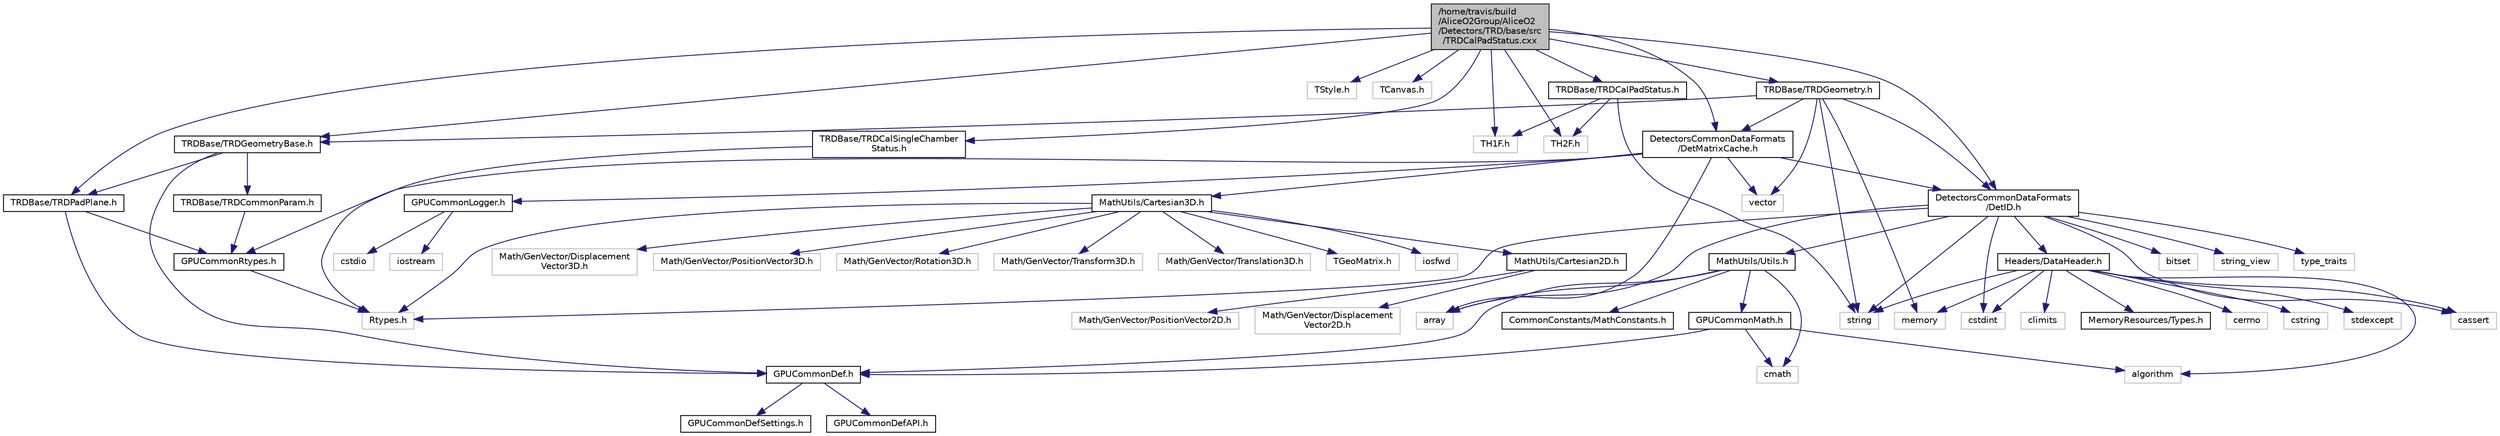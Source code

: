digraph "/home/travis/build/AliceO2Group/AliceO2/Detectors/TRD/base/src/TRDCalPadStatus.cxx"
{
 // INTERACTIVE_SVG=YES
  bgcolor="transparent";
  edge [fontname="Helvetica",fontsize="10",labelfontname="Helvetica",labelfontsize="10"];
  node [fontname="Helvetica",fontsize="10",shape=record];
  Node0 [label="/home/travis/build\l/AliceO2Group/AliceO2\l/Detectors/TRD/base/src\l/TRDCalPadStatus.cxx",height=0.2,width=0.4,color="black", fillcolor="grey75", style="filled", fontcolor="black"];
  Node0 -> Node1 [color="midnightblue",fontsize="10",style="solid",fontname="Helvetica"];
  Node1 [label="TH1F.h",height=0.2,width=0.4,color="grey75"];
  Node0 -> Node2 [color="midnightblue",fontsize="10",style="solid",fontname="Helvetica"];
  Node2 [label="TH2F.h",height=0.2,width=0.4,color="grey75"];
  Node0 -> Node3 [color="midnightblue",fontsize="10",style="solid",fontname="Helvetica"];
  Node3 [label="TStyle.h",height=0.2,width=0.4,color="grey75"];
  Node0 -> Node4 [color="midnightblue",fontsize="10",style="solid",fontname="Helvetica"];
  Node4 [label="TCanvas.h",height=0.2,width=0.4,color="grey75"];
  Node0 -> Node5 [color="midnightblue",fontsize="10",style="solid",fontname="Helvetica"];
  Node5 [label="TRDBase/TRDGeometryBase.h",height=0.2,width=0.4,color="black",URL="$d8/dad/TRDGeometryBase_8h.html"];
  Node5 -> Node6 [color="midnightblue",fontsize="10",style="solid",fontname="Helvetica"];
  Node6 [label="GPUCommonDef.h",height=0.2,width=0.4,color="black",URL="$df/d21/GPUCommonDef_8h.html"];
  Node6 -> Node7 [color="midnightblue",fontsize="10",style="solid",fontname="Helvetica"];
  Node7 [label="GPUCommonDefSettings.h",height=0.2,width=0.4,color="black",URL="$d5/d93/GPUCommonDefSettings_8h.html"];
  Node6 -> Node8 [color="midnightblue",fontsize="10",style="solid",fontname="Helvetica"];
  Node8 [label="GPUCommonDefAPI.h",height=0.2,width=0.4,color="black",URL="$da/d5a/GPUCommonDefAPI_8h.html"];
  Node5 -> Node9 [color="midnightblue",fontsize="10",style="solid",fontname="Helvetica"];
  Node9 [label="TRDBase/TRDCommonParam.h",height=0.2,width=0.4,color="black",URL="$da/d32/TRDCommonParam_8h.html"];
  Node9 -> Node10 [color="midnightblue",fontsize="10",style="solid",fontname="Helvetica"];
  Node10 [label="GPUCommonRtypes.h",height=0.2,width=0.4,color="black",URL="$d2/d45/GPUCommonRtypes_8h.html"];
  Node10 -> Node11 [color="midnightblue",fontsize="10",style="solid",fontname="Helvetica"];
  Node11 [label="Rtypes.h",height=0.2,width=0.4,color="grey75"];
  Node5 -> Node12 [color="midnightblue",fontsize="10",style="solid",fontname="Helvetica"];
  Node12 [label="TRDBase/TRDPadPlane.h",height=0.2,width=0.4,color="black",URL="$de/df3/TRDPadPlane_8h.html"];
  Node12 -> Node10 [color="midnightblue",fontsize="10",style="solid",fontname="Helvetica"];
  Node12 -> Node6 [color="midnightblue",fontsize="10",style="solid",fontname="Helvetica"];
  Node0 -> Node13 [color="midnightblue",fontsize="10",style="solid",fontname="Helvetica"];
  Node13 [label="DetectorsCommonDataFormats\l/DetMatrixCache.h",height=0.2,width=0.4,color="black",URL="$d4/d20/DetMatrixCache_8h.html"];
  Node13 -> Node14 [color="midnightblue",fontsize="10",style="solid",fontname="Helvetica"];
  Node14 [label="GPUCommonLogger.h",height=0.2,width=0.4,color="black",URL="$df/d5b/GPUCommonLogger_8h.html"];
  Node14 -> Node15 [color="midnightblue",fontsize="10",style="solid",fontname="Helvetica"];
  Node15 [label="iostream",height=0.2,width=0.4,color="grey75"];
  Node14 -> Node16 [color="midnightblue",fontsize="10",style="solid",fontname="Helvetica"];
  Node16 [label="cstdio",height=0.2,width=0.4,color="grey75"];
  Node13 -> Node10 [color="midnightblue",fontsize="10",style="solid",fontname="Helvetica"];
  Node13 -> Node17 [color="midnightblue",fontsize="10",style="solid",fontname="Helvetica"];
  Node17 [label="array",height=0.2,width=0.4,color="grey75"];
  Node13 -> Node18 [color="midnightblue",fontsize="10",style="solid",fontname="Helvetica"];
  Node18 [label="vector",height=0.2,width=0.4,color="grey75"];
  Node13 -> Node19 [color="midnightblue",fontsize="10",style="solid",fontname="Helvetica"];
  Node19 [label="DetectorsCommonDataFormats\l/DetID.h",height=0.2,width=0.4,color="black",URL="$d6/d31/DetID_8h.html"];
  Node19 -> Node11 [color="midnightblue",fontsize="10",style="solid",fontname="Helvetica"];
  Node19 -> Node17 [color="midnightblue",fontsize="10",style="solid",fontname="Helvetica"];
  Node19 -> Node20 [color="midnightblue",fontsize="10",style="solid",fontname="Helvetica"];
  Node20 [label="bitset",height=0.2,width=0.4,color="grey75"];
  Node19 -> Node21 [color="midnightblue",fontsize="10",style="solid",fontname="Helvetica"];
  Node21 [label="cassert",height=0.2,width=0.4,color="grey75"];
  Node19 -> Node22 [color="midnightblue",fontsize="10",style="solid",fontname="Helvetica"];
  Node22 [label="cstdint",height=0.2,width=0.4,color="grey75"];
  Node19 -> Node23 [color="midnightblue",fontsize="10",style="solid",fontname="Helvetica"];
  Node23 [label="string_view",height=0.2,width=0.4,color="grey75"];
  Node19 -> Node24 [color="midnightblue",fontsize="10",style="solid",fontname="Helvetica"];
  Node24 [label="string",height=0.2,width=0.4,color="grey75"];
  Node19 -> Node25 [color="midnightblue",fontsize="10",style="solid",fontname="Helvetica"];
  Node25 [label="type_traits",height=0.2,width=0.4,color="grey75"];
  Node19 -> Node26 [color="midnightblue",fontsize="10",style="solid",fontname="Helvetica"];
  Node26 [label="MathUtils/Utils.h",height=0.2,width=0.4,color="black",URL="$d9/d52/Common_2MathUtils_2include_2MathUtils_2Utils_8h.html"];
  Node26 -> Node17 [color="midnightblue",fontsize="10",style="solid",fontname="Helvetica"];
  Node26 -> Node27 [color="midnightblue",fontsize="10",style="solid",fontname="Helvetica"];
  Node27 [label="cmath",height=0.2,width=0.4,color="grey75"];
  Node26 -> Node6 [color="midnightblue",fontsize="10",style="solid",fontname="Helvetica"];
  Node26 -> Node28 [color="midnightblue",fontsize="10",style="solid",fontname="Helvetica"];
  Node28 [label="GPUCommonMath.h",height=0.2,width=0.4,color="black",URL="$d6/da2/GPUCommonMath_8h.html"];
  Node28 -> Node6 [color="midnightblue",fontsize="10",style="solid",fontname="Helvetica"];
  Node28 -> Node27 [color="midnightblue",fontsize="10",style="solid",fontname="Helvetica"];
  Node28 -> Node29 [color="midnightblue",fontsize="10",style="solid",fontname="Helvetica"];
  Node29 [label="algorithm",height=0.2,width=0.4,color="grey75"];
  Node26 -> Node30 [color="midnightblue",fontsize="10",style="solid",fontname="Helvetica"];
  Node30 [label="CommonConstants/MathConstants.h",height=0.2,width=0.4,color="black",URL="$d6/d84/MathConstants_8h.html",tooltip="useful math constants "];
  Node19 -> Node31 [color="midnightblue",fontsize="10",style="solid",fontname="Helvetica"];
  Node31 [label="Headers/DataHeader.h",height=0.2,width=0.4,color="black",URL="$dc/dcd/DataHeader_8h.html"];
  Node31 -> Node22 [color="midnightblue",fontsize="10",style="solid",fontname="Helvetica"];
  Node31 -> Node32 [color="midnightblue",fontsize="10",style="solid",fontname="Helvetica"];
  Node32 [label="memory",height=0.2,width=0.4,color="grey75"];
  Node31 -> Node21 [color="midnightblue",fontsize="10",style="solid",fontname="Helvetica"];
  Node31 -> Node33 [color="midnightblue",fontsize="10",style="solid",fontname="Helvetica"];
  Node33 [label="cstring",height=0.2,width=0.4,color="grey75"];
  Node31 -> Node29 [color="midnightblue",fontsize="10",style="solid",fontname="Helvetica"];
  Node31 -> Node34 [color="midnightblue",fontsize="10",style="solid",fontname="Helvetica"];
  Node34 [label="stdexcept",height=0.2,width=0.4,color="grey75"];
  Node31 -> Node24 [color="midnightblue",fontsize="10",style="solid",fontname="Helvetica"];
  Node31 -> Node35 [color="midnightblue",fontsize="10",style="solid",fontname="Helvetica"];
  Node35 [label="climits",height=0.2,width=0.4,color="grey75"];
  Node31 -> Node36 [color="midnightblue",fontsize="10",style="solid",fontname="Helvetica"];
  Node36 [label="MemoryResources/Types.h",height=0.2,width=0.4,color="black",URL="$d7/df8/Types_8h.html"];
  Node31 -> Node37 [color="midnightblue",fontsize="10",style="solid",fontname="Helvetica"];
  Node37 [label="cerrno",height=0.2,width=0.4,color="grey75"];
  Node13 -> Node38 [color="midnightblue",fontsize="10",style="solid",fontname="Helvetica"];
  Node38 [label="MathUtils/Cartesian3D.h",height=0.2,width=0.4,color="black",URL="$dd/d76/Cartesian3D_8h.html"];
  Node38 -> Node39 [color="midnightblue",fontsize="10",style="solid",fontname="Helvetica"];
  Node39 [label="Math/GenVector/Displacement\lVector3D.h",height=0.2,width=0.4,color="grey75"];
  Node38 -> Node40 [color="midnightblue",fontsize="10",style="solid",fontname="Helvetica"];
  Node40 [label="Math/GenVector/PositionVector3D.h",height=0.2,width=0.4,color="grey75"];
  Node38 -> Node41 [color="midnightblue",fontsize="10",style="solid",fontname="Helvetica"];
  Node41 [label="Math/GenVector/Rotation3D.h",height=0.2,width=0.4,color="grey75"];
  Node38 -> Node42 [color="midnightblue",fontsize="10",style="solid",fontname="Helvetica"];
  Node42 [label="Math/GenVector/Transform3D.h",height=0.2,width=0.4,color="grey75"];
  Node38 -> Node43 [color="midnightblue",fontsize="10",style="solid",fontname="Helvetica"];
  Node43 [label="Math/GenVector/Translation3D.h",height=0.2,width=0.4,color="grey75"];
  Node38 -> Node11 [color="midnightblue",fontsize="10",style="solid",fontname="Helvetica"];
  Node38 -> Node44 [color="midnightblue",fontsize="10",style="solid",fontname="Helvetica"];
  Node44 [label="TGeoMatrix.h",height=0.2,width=0.4,color="grey75"];
  Node38 -> Node45 [color="midnightblue",fontsize="10",style="solid",fontname="Helvetica"];
  Node45 [label="iosfwd",height=0.2,width=0.4,color="grey75"];
  Node38 -> Node46 [color="midnightblue",fontsize="10",style="solid",fontname="Helvetica"];
  Node46 [label="MathUtils/Cartesian2D.h",height=0.2,width=0.4,color="black",URL="$d2/dd0/Cartesian2D_8h.html"];
  Node46 -> Node47 [color="midnightblue",fontsize="10",style="solid",fontname="Helvetica"];
  Node47 [label="Math/GenVector/Displacement\lVector2D.h",height=0.2,width=0.4,color="grey75"];
  Node46 -> Node48 [color="midnightblue",fontsize="10",style="solid",fontname="Helvetica"];
  Node48 [label="Math/GenVector/PositionVector2D.h",height=0.2,width=0.4,color="grey75"];
  Node0 -> Node19 [color="midnightblue",fontsize="10",style="solid",fontname="Helvetica"];
  Node0 -> Node49 [color="midnightblue",fontsize="10",style="solid",fontname="Helvetica"];
  Node49 [label="TRDBase/TRDGeometry.h",height=0.2,width=0.4,color="black",URL="$dd/d07/TRDGeometry_8h.html"];
  Node49 -> Node5 [color="midnightblue",fontsize="10",style="solid",fontname="Helvetica"];
  Node49 -> Node13 [color="midnightblue",fontsize="10",style="solid",fontname="Helvetica"];
  Node49 -> Node19 [color="midnightblue",fontsize="10",style="solid",fontname="Helvetica"];
  Node49 -> Node24 [color="midnightblue",fontsize="10",style="solid",fontname="Helvetica"];
  Node49 -> Node18 [color="midnightblue",fontsize="10",style="solid",fontname="Helvetica"];
  Node49 -> Node32 [color="midnightblue",fontsize="10",style="solid",fontname="Helvetica"];
  Node0 -> Node12 [color="midnightblue",fontsize="10",style="solid",fontname="Helvetica"];
  Node0 -> Node50 [color="midnightblue",fontsize="10",style="solid",fontname="Helvetica"];
  Node50 [label="TRDBase/TRDCalSingleChamber\lStatus.h",height=0.2,width=0.4,color="black",URL="$d2/df5/TRDCalSingleChamberStatus_8h.html"];
  Node50 -> Node11 [color="midnightblue",fontsize="10",style="solid",fontname="Helvetica"];
  Node0 -> Node51 [color="midnightblue",fontsize="10",style="solid",fontname="Helvetica"];
  Node51 [label="TRDBase/TRDCalPadStatus.h",height=0.2,width=0.4,color="black",URL="$d6/d2b/TRDCalPadStatus_8h.html"];
  Node51 -> Node1 [color="midnightblue",fontsize="10",style="solid",fontname="Helvetica"];
  Node51 -> Node2 [color="midnightblue",fontsize="10",style="solid",fontname="Helvetica"];
  Node51 -> Node24 [color="midnightblue",fontsize="10",style="solid",fontname="Helvetica"];
}

